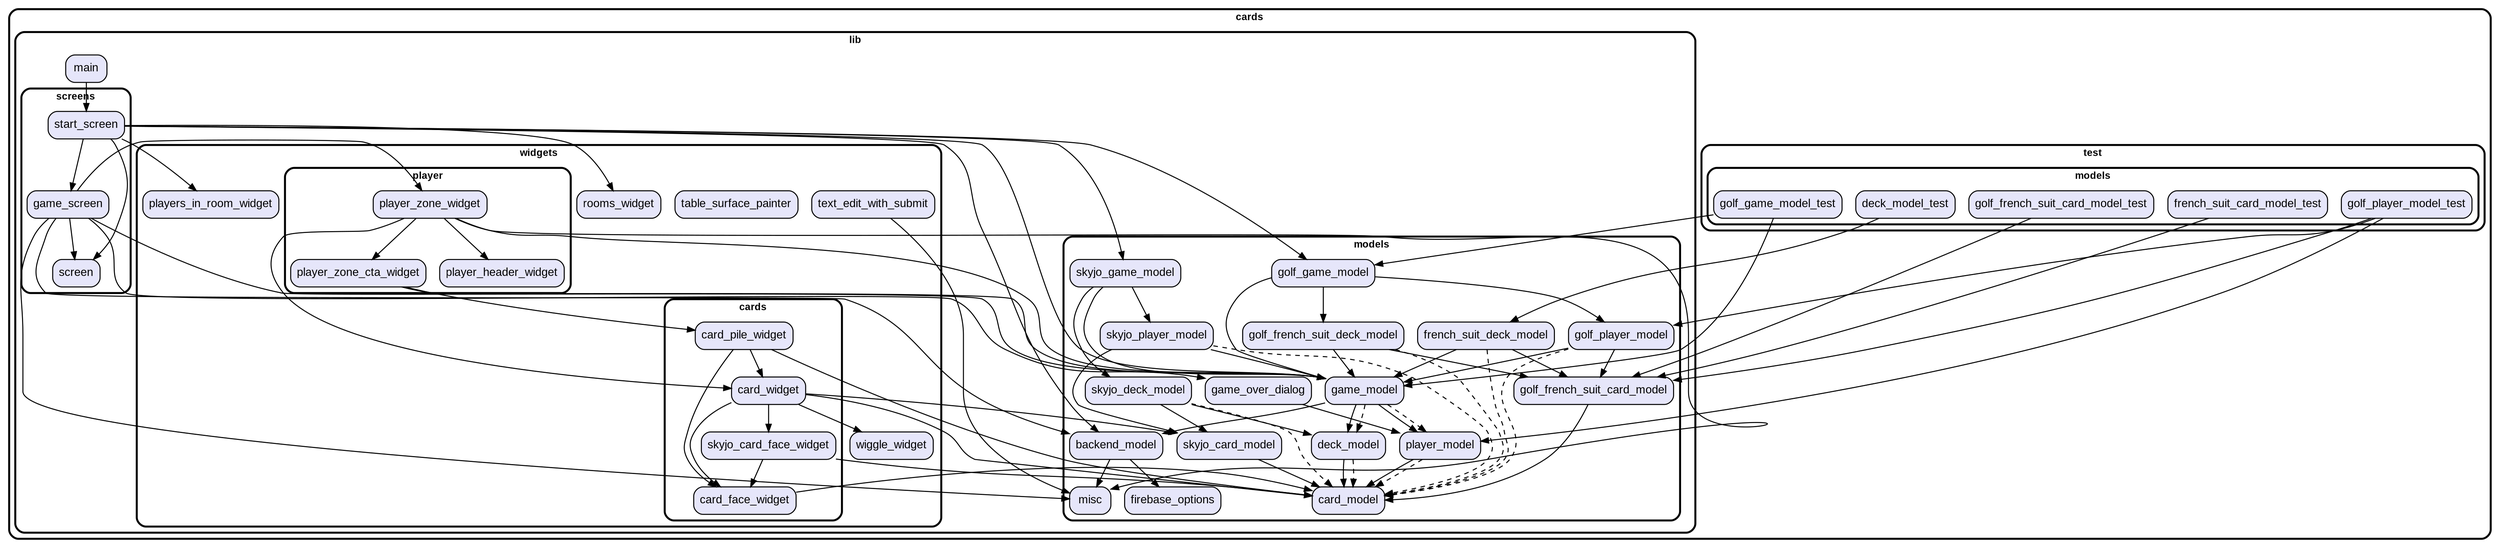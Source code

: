 digraph "" {
  graph [style=rounded fontname="Arial Black" fontsize=13 penwidth=2.6];
  node [shape=rect style="filled,rounded" fontname=Arial fontsize=15 fillcolor=Lavender penwidth=1.3];
  edge [penwidth=1.3];
  "/test/models/deck_model_test.dart" [label="deck_model_test"];
  "/test/models/golf_player_model_test.dart" [label="golf_player_model_test"];
  "/test/models/golf_french_suit_card_model_test.dart" [label="golf_french_suit_card_model_test"];
  "/test/models/french_suit_card_model_test.dart" [label="french_suit_card_model_test"];
  "/test/models/golf_game_model_test.dart" [label="golf_game_model_test"];
  "/lib/models/skyjo_deck_model.dart" [label="skyjo_deck_model"];
  "/lib/models/game_model.dart" [label="game_model"];
  "/lib/models/golf_french_suit_deck_model.dart" [label="golf_french_suit_deck_model"];
  "/lib/models/game_over_dialog.dart" [label="game_over_dialog"];
  "/lib/models/skyjo_card_model.dart" [label="skyjo_card_model"];
  "/lib/models/firebase_options.dart" [label="firebase_options"];
  "/lib/models/golf_french_suit_card_model.dart" [label="golf_french_suit_card_model"];
  "/lib/models/player_model.dart" [label="player_model"];
  "/lib/models/french_suit_deck_model.dart" [label="french_suit_deck_model"];
  "/lib/models/misc.dart" [label="misc"];
  "/lib/models/card_model.dart" [label="card_model"];
  "/lib/models/backend_model.dart" [label="backend_model"];
  "/lib/models/golf_game_model.dart" [label="golf_game_model"];
  "/lib/models/golf_player_model.dart" [label="golf_player_model"];
  "/lib/models/skyjo_game_model.dart" [label="skyjo_game_model"];
  "/lib/models/skyjo_player_model.dart" [label="skyjo_player_model"];
  "/lib/models/deck_model.dart" [label="deck_model"];
  "/lib/screens/game_screen.dart" [label="game_screen"];
  "/lib/screens/start_screen.dart" [label="start_screen"];
  "/lib/screens/screen.dart" [label="screen"];
  "/lib/main.dart" [label="main"];
  "/lib/widgets/table_surface_painter.dart" [label="table_surface_painter"];
  "/lib/widgets/cards/card_pile_widget.dart" [label="card_pile_widget"];
  "/lib/widgets/cards/skyjo_card_face_widget.dart" [label="skyjo_card_face_widget"];
  "/lib/widgets/cards/card_widget.dart" [label="card_widget"];
  "/lib/widgets/cards/card_face_widget.dart" [label="card_face_widget"];
  "/lib/widgets/wiggle_widget.dart" [label="wiggle_widget"];
  "/lib/widgets/players_in_room_widget.dart" [label="players_in_room_widget"];
  "/lib/widgets/text_edit_with_submit.dart" [label="text_edit_with_submit"];
  "/lib/widgets/rooms_widget.dart" [label="rooms_widget"];
  "/lib/widgets/player/player_zone_cta_widget.dart" [label="player_zone_cta_widget"];
  "/lib/widgets/player/player_header_widget.dart" [label="player_header_widget"];
  "/lib/widgets/player/player_zone_widget.dart" [label="player_zone_widget"];
  subgraph "cluster~" {
    label="cards";
    subgraph "cluster~/test" {
      label="test";
      subgraph "cluster~/test/models" {
        label="models";
        "/test/models/deck_model_test.dart";
        "/test/models/golf_player_model_test.dart";
        "/test/models/golf_french_suit_card_model_test.dart";
        "/test/models/french_suit_card_model_test.dart";
        "/test/models/golf_game_model_test.dart";
      }
    }
    subgraph "cluster~/lib" {
      label="lib";
      "/lib/main.dart";
      subgraph "cluster~/lib/models" {
        label="models";
        "/lib/models/skyjo_deck_model.dart";
        "/lib/models/game_model.dart";
        "/lib/models/golf_french_suit_deck_model.dart";
        "/lib/models/game_over_dialog.dart";
        "/lib/models/skyjo_card_model.dart";
        "/lib/models/firebase_options.dart";
        "/lib/models/golf_french_suit_card_model.dart";
        "/lib/models/player_model.dart";
        "/lib/models/french_suit_deck_model.dart";
        "/lib/models/misc.dart";
        "/lib/models/card_model.dart";
        "/lib/models/backend_model.dart";
        "/lib/models/golf_game_model.dart";
        "/lib/models/golf_player_model.dart";
        "/lib/models/skyjo_game_model.dart";
        "/lib/models/skyjo_player_model.dart";
        "/lib/models/deck_model.dart";
      }
      subgraph "cluster~/lib/screens" {
        label="screens";
        "/lib/screens/game_screen.dart";
        "/lib/screens/start_screen.dart";
        "/lib/screens/screen.dart";
      }
      subgraph "cluster~/lib/widgets" {
        label="widgets";
        "/lib/widgets/table_surface_painter.dart";
        "/lib/widgets/wiggle_widget.dart";
        "/lib/widgets/players_in_room_widget.dart";
        "/lib/widgets/text_edit_with_submit.dart";
        "/lib/widgets/rooms_widget.dart";
        subgraph "cluster~/lib/widgets/cards" {
          label="cards";
          "/lib/widgets/cards/card_pile_widget.dart";
          "/lib/widgets/cards/skyjo_card_face_widget.dart";
          "/lib/widgets/cards/card_widget.dart";
          "/lib/widgets/cards/card_face_widget.dart";
        }
        subgraph "cluster~/lib/widgets/player" {
          label="player";
          "/lib/widgets/player/player_zone_cta_widget.dart";
          "/lib/widgets/player/player_header_widget.dart";
          "/lib/widgets/player/player_zone_widget.dart";
        }
      }
    }
  }
  "/test/models/deck_model_test.dart" -> "/lib/models/french_suit_deck_model.dart";
  "/test/models/golf_player_model_test.dart" -> "/lib/models/golf_french_suit_card_model.dart";
  "/test/models/golf_player_model_test.dart" -> "/lib/models/golf_player_model.dart";
  "/test/models/golf_player_model_test.dart" -> "/lib/models/player_model.dart";
  "/test/models/golf_french_suit_card_model_test.dart" -> "/lib/models/golf_french_suit_card_model.dart";
  "/test/models/french_suit_card_model_test.dart" -> "/lib/models/golf_french_suit_card_model.dart";
  "/test/models/golf_game_model_test.dart" -> "/lib/models/game_model.dart";
  "/test/models/golf_game_model_test.dart" -> "/lib/models/golf_game_model.dart";
  "/lib/models/skyjo_deck_model.dart" -> "/lib/models/deck_model.dart";
  "/lib/models/skyjo_deck_model.dart" -> "/lib/models/skyjo_card_model.dart";
  "/lib/models/skyjo_deck_model.dart" -> "/lib/models/card_model.dart" [style=dashed];
  "/lib/models/game_model.dart" -> "/lib/models/backend_model.dart";
  "/lib/models/game_model.dart" -> "/lib/models/deck_model.dart";
  "/lib/models/game_model.dart" -> "/lib/models/player_model.dart";
  "/lib/models/game_model.dart" -> "/lib/models/deck_model.dart" [style=dashed];
  "/lib/models/game_model.dart" -> "/lib/models/player_model.dart" [style=dashed];
  "/lib/models/golf_french_suit_deck_model.dart" -> "/lib/models/game_model.dart";
  "/lib/models/golf_french_suit_deck_model.dart" -> "/lib/models/golf_french_suit_card_model.dart";
  "/lib/models/golf_french_suit_deck_model.dart" -> "/lib/models/card_model.dart" [style=dashed];
  "/lib/models/game_over_dialog.dart" -> "/lib/models/player_model.dart";
  "/lib/models/skyjo_card_model.dart" -> "/lib/models/card_model.dart";
  "/lib/models/golf_french_suit_card_model.dart" -> "/lib/models/card_model.dart";
  "/lib/models/player_model.dart" -> "/lib/models/card_model.dart";
  "/lib/models/player_model.dart" -> "/lib/models/card_model.dart" [style=dashed];
  "/lib/models/french_suit_deck_model.dart" -> "/lib/models/game_model.dart";
  "/lib/models/french_suit_deck_model.dart" -> "/lib/models/golf_french_suit_card_model.dart";
  "/lib/models/french_suit_deck_model.dart" -> "/lib/models/card_model.dart" [style=dashed];
  "/lib/models/backend_model.dart" -> "/lib/models/firebase_options.dart";
  "/lib/models/backend_model.dart" -> "/lib/models/misc.dart";
  "/lib/models/golf_game_model.dart" -> "/lib/models/game_model.dart";
  "/lib/models/golf_game_model.dart" -> "/lib/models/golf_french_suit_deck_model.dart";
  "/lib/models/golf_game_model.dart" -> "/lib/models/golf_player_model.dart";
  "/lib/models/golf_player_model.dart" -> "/lib/models/game_model.dart";
  "/lib/models/golf_player_model.dart" -> "/lib/models/golf_french_suit_card_model.dart";
  "/lib/models/golf_player_model.dart" -> "/lib/models/card_model.dart" [style=dashed];
  "/lib/models/skyjo_game_model.dart" -> "/lib/models/game_model.dart";
  "/lib/models/skyjo_game_model.dart" -> "/lib/models/skyjo_deck_model.dart";
  "/lib/models/skyjo_game_model.dart" -> "/lib/models/skyjo_player_model.dart";
  "/lib/models/skyjo_player_model.dart" -> "/lib/models/game_model.dart";
  "/lib/models/skyjo_player_model.dart" -> "/lib/models/skyjo_card_model.dart";
  "/lib/models/skyjo_player_model.dart" -> "/lib/models/card_model.dart" [style=dashed];
  "/lib/models/deck_model.dart" -> "/lib/models/card_model.dart";
  "/lib/models/deck_model.dart" -> "/lib/models/card_model.dart" [style=dashed];
  "/lib/screens/game_screen.dart" -> "/lib/models/backend_model.dart";
  "/lib/screens/game_screen.dart" -> "/lib/models/game_model.dart";
  "/lib/screens/game_screen.dart" -> "/lib/models/game_over_dialog.dart";
  "/lib/screens/game_screen.dart" -> "/lib/models/misc.dart";
  "/lib/screens/game_screen.dart" -> "/lib/screens/screen.dart";
  "/lib/screens/game_screen.dart" -> "/lib/widgets/player/player_zone_widget.dart";
  "/lib/screens/start_screen.dart" -> "/lib/models/backend_model.dart";
  "/lib/screens/start_screen.dart" -> "/lib/models/game_model.dart";
  "/lib/screens/start_screen.dart" -> "/lib/models/golf_game_model.dart";
  "/lib/screens/start_screen.dart" -> "/lib/models/skyjo_game_model.dart";
  "/lib/screens/start_screen.dart" -> "/lib/screens/game_screen.dart";
  "/lib/screens/start_screen.dart" -> "/lib/screens/screen.dart";
  "/lib/screens/start_screen.dart" -> "/lib/widgets/players_in_room_widget.dart";
  "/lib/screens/start_screen.dart" -> "/lib/widgets/rooms_widget.dart";
  "/lib/main.dart" -> "/lib/screens/start_screen.dart";
  "/lib/widgets/cards/card_pile_widget.dart" -> "/lib/models/card_model.dart";
  "/lib/widgets/cards/card_pile_widget.dart" -> "/lib/widgets/cards/card_face_widget.dart";
  "/lib/widgets/cards/card_pile_widget.dart" -> "/lib/widgets/cards/card_widget.dart";
  "/lib/widgets/cards/skyjo_card_face_widget.dart" -> "/lib/models/card_model.dart";
  "/lib/widgets/cards/skyjo_card_face_widget.dart" -> "/lib/widgets/cards/card_face_widget.dart";
  "/lib/widgets/cards/card_widget.dart" -> "/lib/models/card_model.dart";
  "/lib/widgets/cards/card_widget.dart" -> "/lib/models/skyjo_card_model.dart";
  "/lib/widgets/cards/card_widget.dart" -> "/lib/widgets/cards/card_face_widget.dart";
  "/lib/widgets/cards/card_widget.dart" -> "/lib/widgets/cards/skyjo_card_face_widget.dart";
  "/lib/widgets/cards/card_widget.dart" -> "/lib/widgets/wiggle_widget.dart";
  "/lib/widgets/cards/card_face_widget.dart" -> "/lib/models/card_model.dart";
  "/lib/widgets/text_edit_with_submit.dart" -> "/lib/models/misc.dart";
  "/lib/widgets/player/player_zone_cta_widget.dart" -> "/lib/models/game_model.dart";
  "/lib/widgets/player/player_zone_cta_widget.dart" -> "/lib/widgets/cards/card_pile_widget.dart";
  "/lib/widgets/player/player_zone_widget.dart" -> "/lib/models/game_model.dart";
  "/lib/widgets/player/player_zone_widget.dart" -> "/lib/models/misc.dart";
  "/lib/widgets/player/player_zone_widget.dart" -> "/lib/widgets/cards/card_widget.dart";
  "/lib/widgets/player/player_zone_widget.dart" -> "/lib/widgets/player/player_header_widget.dart";
  "/lib/widgets/player/player_zone_widget.dart" -> "/lib/widgets/player/player_zone_cta_widget.dart";
}
